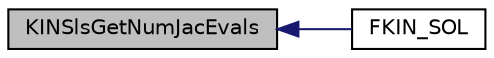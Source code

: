 digraph "KINSlsGetNumJacEvals"
{
  edge [fontname="Helvetica",fontsize="10",labelfontname="Helvetica",labelfontsize="10"];
  node [fontname="Helvetica",fontsize="10",shape=record];
  rankdir="LR";
  Node6 [label="KINSlsGetNumJacEvals",height=0.2,width=0.4,color="black", fillcolor="grey75", style="filled", fontcolor="black"];
  Node6 -> Node7 [dir="back",color="midnightblue",fontsize="10",style="solid",fontname="Helvetica"];
  Node7 [label="FKIN_SOL",height=0.2,width=0.4,color="black", fillcolor="white", style="filled",URL="$d8/d62/fkinsol_8h.html#af1398362994472471899f0c377e1f2f8"];
}

